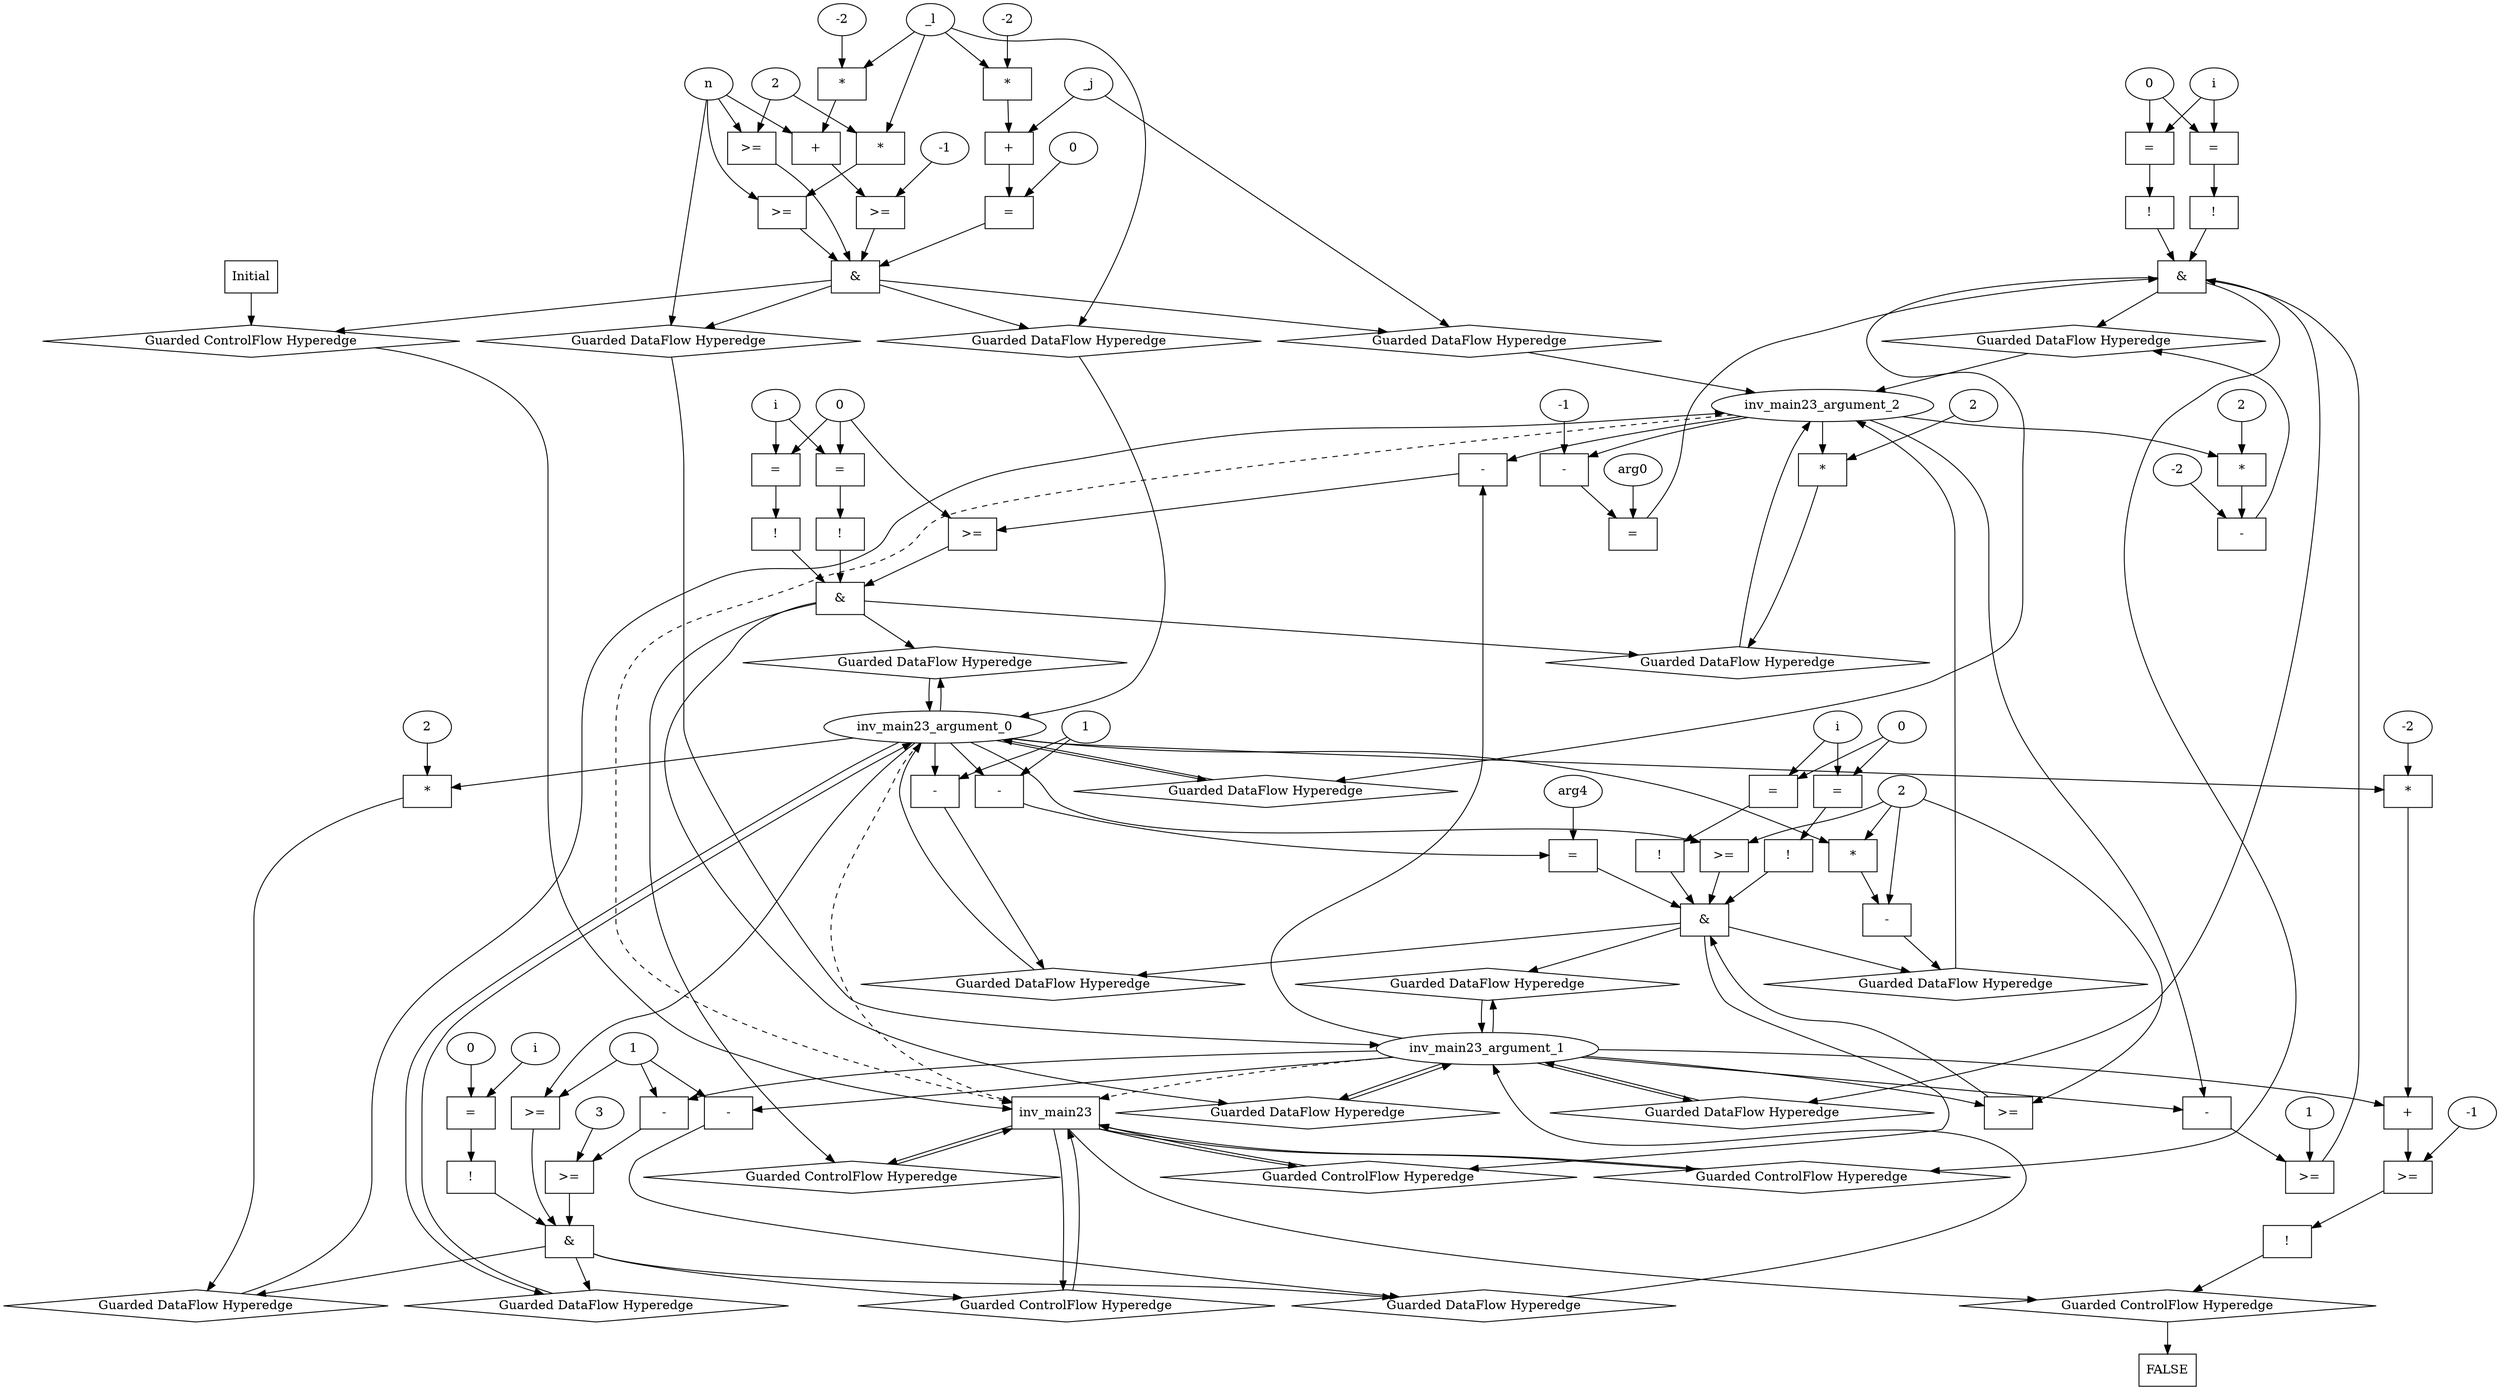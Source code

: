digraph dag {
inv_main23 [label="inv_main23" shape="rect"];
FALSE [label="FALSE" shape="rect"];
Initial [label="Initial" shape="rect"];
ControlFowHyperEdge_0 [label="Guarded ControlFlow Hyperedge" shape="diamond"];
Initial -> ControlFowHyperEdge_0[label=""]
ControlFowHyperEdge_0 -> inv_main23[label=""]
ControlFowHyperEdge_1 [label="Guarded ControlFlow Hyperedge" shape="diamond"];
inv_main23 -> ControlFowHyperEdge_1[label=""]
ControlFowHyperEdge_1 -> inv_main23[label=""]
ControlFowHyperEdge_2 [label="Guarded ControlFlow Hyperedge" shape="diamond"];
inv_main23 -> ControlFowHyperEdge_2[label=""]
ControlFowHyperEdge_2 -> inv_main23[label=""]
ControlFowHyperEdge_3 [label="Guarded ControlFlow Hyperedge" shape="diamond"];
inv_main23 -> ControlFowHyperEdge_3[label=""]
ControlFowHyperEdge_3 -> inv_main23[label=""]
ControlFowHyperEdge_4 [label="Guarded ControlFlow Hyperedge" shape="diamond"];
inv_main23 -> ControlFowHyperEdge_4[label=""]
ControlFowHyperEdge_4 -> inv_main23[label=""]
ControlFowHyperEdge_5 [label="Guarded ControlFlow Hyperedge" shape="diamond"];
inv_main23 -> ControlFowHyperEdge_5[label=""]
ControlFowHyperEdge_5 -> FALSE[label=""]
inv_main23_argument_0 [label="inv_main23_argument_0" shape="oval"];
inv_main23_argument_0 -> inv_main23[label="" style="dashed"]
inv_main23_argument_1 [label="inv_main23_argument_1" shape="oval"];
inv_main23_argument_1 -> inv_main23[label="" style="dashed"]
inv_main23_argument_2 [label="inv_main23_argument_2" shape="oval"];
inv_main23_argument_2 -> inv_main23[label="" style="dashed"]

xxxinv_main23___Initial_0xxx_and [label="&" shape="rect"];
xxxinv_main23___Initial_0xxxguard_0_node_0 [label=">=" shape="rect"];
xxxinv_main23___Initial_0xxxguard_0_node_1 [label="+" shape="rect"];
xxxinv_main23___Initial_0xxxguard_0_node_2 [label="*" shape="rect"];
xxxinv_main23___Initial_0xxxguard_0_node_3 [label="-2"];
xxxinv_main23___Initial_0xxxguard_0_node_6 [label="-1"];
xxxinv_main23___Initial_0xxxguard_0_node_1->xxxinv_main23___Initial_0xxxguard_0_node_0
xxxinv_main23___Initial_0xxxguard_0_node_6->xxxinv_main23___Initial_0xxxguard_0_node_0
xxxinv_main23___Initial_0xxxguard_0_node_2->xxxinv_main23___Initial_0xxxguard_0_node_1
xxxinv_main23___Initial_0xxxdataFlow1_node_0->xxxinv_main23___Initial_0xxxguard_0_node_1
xxxinv_main23___Initial_0xxxguard_0_node_3->xxxinv_main23___Initial_0xxxguard_0_node_2
xxxinv_main23___Initial_0xxxdataFlow_0_node_0->xxxinv_main23___Initial_0xxxguard_0_node_2

xxxinv_main23___Initial_0xxxguard_0_node_0->xxxinv_main23___Initial_0xxx_and [label=""];
xxxinv_main23___Initial_0xxxguard1_node_0 [label=">=" shape="rect"];
xxxinv_main23___Initial_0xxxguard1_node_1 [label="*" shape="rect"];
xxxinv_main23___Initial_0xxxguard1_node_2 [label="2"];
xxxinv_main23___Initial_0xxxguard1_node_1->xxxinv_main23___Initial_0xxxguard1_node_0
xxxinv_main23___Initial_0xxxdataFlow1_node_0->xxxinv_main23___Initial_0xxxguard1_node_0
xxxinv_main23___Initial_0xxxguard1_node_2->xxxinv_main23___Initial_0xxxguard1_node_1
xxxinv_main23___Initial_0xxxdataFlow_0_node_0->xxxinv_main23___Initial_0xxxguard1_node_1

xxxinv_main23___Initial_0xxxguard1_node_0->xxxinv_main23___Initial_0xxx_and [label=""];
xxxinv_main23___Initial_0xxxguard2_node_0 [label=">=" shape="rect"];
xxxinv_main23___Initial_0xxxguard1_node_2 [label="2"];
xxxinv_main23___Initial_0xxxdataFlow1_node_0->xxxinv_main23___Initial_0xxxguard2_node_0
xxxinv_main23___Initial_0xxxguard1_node_2->xxxinv_main23___Initial_0xxxguard2_node_0

xxxinv_main23___Initial_0xxxguard2_node_0->xxxinv_main23___Initial_0xxx_and [label=""];
xxxinv_main23___Initial_0xxxguard3_node_0 [label="=" shape="rect"];
xxxinv_main23___Initial_0xxxguard3_node_1 [label="+" shape="rect"];
xxxinv_main23___Initial_0xxxguard3_node_3 [label="*" shape="rect"];
xxxinv_main23___Initial_0xxxguard3_node_4 [label="-2"];
xxxinv_main23___Initial_0xxxguard3_node_6 [label="0"];
xxxinv_main23___Initial_0xxxguard3_node_1->xxxinv_main23___Initial_0xxxguard3_node_0
xxxinv_main23___Initial_0xxxguard3_node_6->xxxinv_main23___Initial_0xxxguard3_node_0
xxxinv_main23___Initial_0xxxdataFlow2_node_0->xxxinv_main23___Initial_0xxxguard3_node_1
xxxinv_main23___Initial_0xxxguard3_node_3->xxxinv_main23___Initial_0xxxguard3_node_1
xxxinv_main23___Initial_0xxxdataFlow_0_node_0->xxxinv_main23___Initial_0xxxguard3_node_3
xxxinv_main23___Initial_0xxxguard3_node_4->xxxinv_main23___Initial_0xxxguard3_node_3

xxxinv_main23___Initial_0xxxguard3_node_0->xxxinv_main23___Initial_0xxx_and [label=""];
xxxinv_main23___Initial_0xxx_and->ControlFowHyperEdge_0 [label=""];
xxxinv_main23___Initial_0xxxdataFlow_0_node_0 [label="_l"];

xxxinv_main23___Initial_0xxxdataFlow_0_node_0->DataFowHyperEdge_0_inv_main23_argument_0 [label=""];
xxxinv_main23___Initial_0xxxdataFlow1_node_0 [label="n"];

xxxinv_main23___Initial_0xxxdataFlow1_node_0->DataFowHyperEdge_0_inv_main23_argument_1 [label=""];
xxxinv_main23___Initial_0xxxdataFlow2_node_0 [label="_j"];

xxxinv_main23___Initial_0xxxdataFlow2_node_0->DataFowHyperEdge_0_inv_main23_argument_2 [label=""];
xxxinv_main23___inv_main23_1xxx_and [label="&" shape="rect"];
xxxinv_main23___inv_main23_1xxxguard_0_node_0 [label=">=" shape="rect"];
xxxinv_main23___inv_main23_1xxxguard_0_node_1 [label="-" shape="rect"];
xxxinv_main23___inv_main23_1xxxguard_0_node_4 [label="1"];
xxxinv_main23___inv_main23_1xxxguard_0_node_1->xxxinv_main23___inv_main23_1xxxguard_0_node_0
xxxinv_main23___inv_main23_1xxxguard_0_node_4->xxxinv_main23___inv_main23_1xxxguard_0_node_0
inv_main23_argument_1->xxxinv_main23___inv_main23_1xxxguard_0_node_1
inv_main23_argument_2->xxxinv_main23___inv_main23_1xxxguard_0_node_1

xxxinv_main23___inv_main23_1xxxguard_0_node_0->xxxinv_main23___inv_main23_1xxx_and [label=""];
xxxinv_main23___inv_main23_1xxxguard1_node_0 [label="!" shape="rect"];
xxxinv_main23___inv_main23_1xxxguard1_node_1 [label="=" shape="rect"];
xxxinv_main23___inv_main23_1xxxguard1_node_2 [label="i"];
xxxinv_main23___inv_main23_1xxxguard1_node_3 [label="0"];
xxxinv_main23___inv_main23_1xxxguard1_node_1->xxxinv_main23___inv_main23_1xxxguard1_node_0
xxxinv_main23___inv_main23_1xxxguard1_node_2->xxxinv_main23___inv_main23_1xxxguard1_node_1
xxxinv_main23___inv_main23_1xxxguard1_node_3->xxxinv_main23___inv_main23_1xxxguard1_node_1

xxxinv_main23___inv_main23_1xxxguard1_node_0->xxxinv_main23___inv_main23_1xxx_and [label=""];
xxxinv_main23___inv_main23_1xxxguard2_node_0 [label="!" shape="rect"];
xxxinv_main23___inv_main23_1xxxguard2_node_1 [label="=" shape="rect"];
xxxinv_main23___inv_main23_1xxxguard2_node_1->xxxinv_main23___inv_main23_1xxxguard2_node_0
xxxinv_main23___inv_main23_1xxxguard1_node_2->xxxinv_main23___inv_main23_1xxxguard2_node_1
xxxinv_main23___inv_main23_1xxxguard1_node_3->xxxinv_main23___inv_main23_1xxxguard2_node_1

xxxinv_main23___inv_main23_1xxxguard2_node_0->xxxinv_main23___inv_main23_1xxx_and [label=""];
xxxinv_main23___inv_main23_1xxxguard3_node_0 [label="=" shape="rect"];
xxxinv_main23___inv_main23_1xxxguard3_node_1 [label="-" shape="rect"];
xxxinv_main23___inv_main23_1xxxguard3_node_3 [label="-1"];
xxxinv_main23___inv_main23_1xxxguard3_node_4 [label="arg0"];
xxxinv_main23___inv_main23_1xxxguard3_node_1->xxxinv_main23___inv_main23_1xxxguard3_node_0
xxxinv_main23___inv_main23_1xxxguard3_node_4->xxxinv_main23___inv_main23_1xxxguard3_node_0
inv_main23_argument_2->xxxinv_main23___inv_main23_1xxxguard3_node_1
xxxinv_main23___inv_main23_1xxxguard3_node_3->xxxinv_main23___inv_main23_1xxxguard3_node_1

xxxinv_main23___inv_main23_1xxxguard3_node_0->xxxinv_main23___inv_main23_1xxx_and [label=""];
xxxinv_main23___inv_main23_1xxx_and->ControlFowHyperEdge_1 [label=""];
xxxinv_main23___inv_main23_1xxxdataFlow_0_node_0 [label="-" shape="rect"];
xxxinv_main23___inv_main23_1xxxdataFlow_0_node_1 [label="*" shape="rect"];
xxxinv_main23___inv_main23_1xxxdataFlow_0_node_2 [label="2"];
xxxinv_main23___inv_main23_1xxxdataFlow_0_node_4 [label="-2"];
xxxinv_main23___inv_main23_1xxxdataFlow_0_node_1->xxxinv_main23___inv_main23_1xxxdataFlow_0_node_0
xxxinv_main23___inv_main23_1xxxdataFlow_0_node_4->xxxinv_main23___inv_main23_1xxxdataFlow_0_node_0
xxxinv_main23___inv_main23_1xxxdataFlow_0_node_2->xxxinv_main23___inv_main23_1xxxdataFlow_0_node_1
inv_main23_argument_2->xxxinv_main23___inv_main23_1xxxdataFlow_0_node_1

xxxinv_main23___inv_main23_1xxxdataFlow_0_node_0->DataFowHyperEdge_1_inv_main23_argument_2 [label=""];
xxxinv_main23___inv_main23_2xxx_and [label="&" shape="rect"];
xxxinv_main23___inv_main23_2xxxguard_0_node_0 [label=">=" shape="rect"];
xxxinv_main23___inv_main23_2xxxguard_0_node_1 [label="0"];
xxxinv_main23___inv_main23_2xxxguard_0_node_2 [label="-" shape="rect"];
xxxinv_main23___inv_main23_2xxxguard_0_node_1->xxxinv_main23___inv_main23_2xxxguard_0_node_0
xxxinv_main23___inv_main23_2xxxguard_0_node_2->xxxinv_main23___inv_main23_2xxxguard_0_node_0
inv_main23_argument_2->xxxinv_main23___inv_main23_2xxxguard_0_node_2
inv_main23_argument_1->xxxinv_main23___inv_main23_2xxxguard_0_node_2

xxxinv_main23___inv_main23_2xxxguard_0_node_0->xxxinv_main23___inv_main23_2xxx_and [label=""];
xxxinv_main23___inv_main23_2xxxguard1_node_0 [label="!" shape="rect"];
xxxinv_main23___inv_main23_2xxxguard1_node_1 [label="=" shape="rect"];
xxxinv_main23___inv_main23_2xxxguard1_node_2 [label="i"];
xxxinv_main23___inv_main23_2xxxguard1_node_1->xxxinv_main23___inv_main23_2xxxguard1_node_0
xxxinv_main23___inv_main23_2xxxguard1_node_2->xxxinv_main23___inv_main23_2xxxguard1_node_1
xxxinv_main23___inv_main23_2xxxguard_0_node_1->xxxinv_main23___inv_main23_2xxxguard1_node_1

xxxinv_main23___inv_main23_2xxxguard1_node_0->xxxinv_main23___inv_main23_2xxx_and [label=""];
xxxinv_main23___inv_main23_2xxxguard2_node_0 [label="!" shape="rect"];
xxxinv_main23___inv_main23_2xxxguard2_node_1 [label="=" shape="rect"];
xxxinv_main23___inv_main23_2xxxguard2_node_1->xxxinv_main23___inv_main23_2xxxguard2_node_0
xxxinv_main23___inv_main23_2xxxguard1_node_2->xxxinv_main23___inv_main23_2xxxguard2_node_1
xxxinv_main23___inv_main23_2xxxguard_0_node_1->xxxinv_main23___inv_main23_2xxxguard2_node_1

xxxinv_main23___inv_main23_2xxxguard2_node_0->xxxinv_main23___inv_main23_2xxx_and [label=""];
xxxinv_main23___inv_main23_2xxx_and->ControlFowHyperEdge_2 [label=""];
xxxinv_main23___inv_main23_2xxxdataFlow_0_node_0 [label="*" shape="rect"];
xxxinv_main23___inv_main23_2xxxdataFlow_0_node_1 [label="2"];
xxxinv_main23___inv_main23_2xxxdataFlow_0_node_1->xxxinv_main23___inv_main23_2xxxdataFlow_0_node_0
inv_main23_argument_2->xxxinv_main23___inv_main23_2xxxdataFlow_0_node_0

xxxinv_main23___inv_main23_2xxxdataFlow_0_node_0->DataFowHyperEdge_2_inv_main23_argument_2 [label=""];
xxxinv_main23___inv_main23_3xxx_and [label="&" shape="rect"];
xxxinv_main23___inv_main23_3xxxguard3_node_0 [label=">=" shape="rect"];
inv_main23_argument_0->xxxinv_main23___inv_main23_3xxxguard3_node_0
xxxinv_main23___inv_main23_3xxxdataFlow1_node_2->xxxinv_main23___inv_main23_3xxxguard3_node_0

xxxinv_main23___inv_main23_3xxxguard3_node_0->xxxinv_main23___inv_main23_3xxx_and [label=""];
xxxinv_main23___inv_main23_3xxxguard1_node_0 [label="!" shape="rect"];
xxxinv_main23___inv_main23_3xxxguard1_node_1 [label="=" shape="rect"];
xxxinv_main23___inv_main23_3xxxguard1_node_2 [label="i"];
xxxinv_main23___inv_main23_3xxxguard1_node_3 [label="0"];
xxxinv_main23___inv_main23_3xxxguard1_node_1->xxxinv_main23___inv_main23_3xxxguard1_node_0
xxxinv_main23___inv_main23_3xxxguard1_node_2->xxxinv_main23___inv_main23_3xxxguard1_node_1
xxxinv_main23___inv_main23_3xxxguard1_node_3->xxxinv_main23___inv_main23_3xxxguard1_node_1

xxxinv_main23___inv_main23_3xxxguard1_node_0->xxxinv_main23___inv_main23_3xxx_and [label=""];
xxxinv_main23___inv_main23_3xxxguard4_node_0 [label="!" shape="rect"];
xxxinv_main23___inv_main23_3xxxguard4_node_1 [label="=" shape="rect"];
xxxinv_main23___inv_main23_3xxxguard4_node_1->xxxinv_main23___inv_main23_3xxxguard4_node_0
xxxinv_main23___inv_main23_3xxxguard1_node_2->xxxinv_main23___inv_main23_3xxxguard4_node_1
xxxinv_main23___inv_main23_3xxxguard1_node_3->xxxinv_main23___inv_main23_3xxxguard4_node_1

xxxinv_main23___inv_main23_3xxxguard4_node_0->xxxinv_main23___inv_main23_3xxx_and [label=""];
xxxinv_main23___inv_main23_3xxxguard2_node_0 [label=">=" shape="rect"];
inv_main23_argument_1->xxxinv_main23___inv_main23_3xxxguard2_node_0
xxxinv_main23___inv_main23_3xxxdataFlow1_node_2->xxxinv_main23___inv_main23_3xxxguard2_node_0

xxxinv_main23___inv_main23_3xxxguard2_node_0->xxxinv_main23___inv_main23_3xxx_and [label=""];
xxxinv_main23___inv_main23_3xxxguard_0_node_0 [label="=" shape="rect"];
xxxinv_main23___inv_main23_3xxxguard_0_node_1 [label="-" shape="rect"];
xxxinv_main23___inv_main23_3xxxguard_0_node_4 [label="arg4"];
xxxinv_main23___inv_main23_3xxxguard_0_node_1->xxxinv_main23___inv_main23_3xxxguard_0_node_0
xxxinv_main23___inv_main23_3xxxguard_0_node_4->xxxinv_main23___inv_main23_3xxxguard_0_node_0
inv_main23_argument_0->xxxinv_main23___inv_main23_3xxxguard_0_node_1
xxxinv_main23___inv_main23_3xxxdataFlow_0_node_2->xxxinv_main23___inv_main23_3xxxguard_0_node_1

xxxinv_main23___inv_main23_3xxxguard_0_node_0->xxxinv_main23___inv_main23_3xxx_and [label=""];
xxxinv_main23___inv_main23_3xxx_and->ControlFowHyperEdge_3 [label=""];
xxxinv_main23___inv_main23_3xxxdataFlow_0_node_0 [label="-" shape="rect"];
xxxinv_main23___inv_main23_3xxxdataFlow_0_node_2 [label="1"];
inv_main23_argument_0->xxxinv_main23___inv_main23_3xxxdataFlow_0_node_0
xxxinv_main23___inv_main23_3xxxdataFlow_0_node_2->xxxinv_main23___inv_main23_3xxxdataFlow_0_node_0

xxxinv_main23___inv_main23_3xxxdataFlow_0_node_0->DataFowHyperEdge_3_inv_main23_argument_0 [label=""];
xxxinv_main23___inv_main23_3xxxdataFlow1_node_0 [label="-" shape="rect"];
xxxinv_main23___inv_main23_3xxxdataFlow1_node_1 [label="*" shape="rect"];
xxxinv_main23___inv_main23_3xxxdataFlow1_node_2 [label="2"];
xxxinv_main23___inv_main23_3xxxdataFlow1_node_2 [label="2"];
xxxinv_main23___inv_main23_3xxxdataFlow1_node_1->xxxinv_main23___inv_main23_3xxxdataFlow1_node_0
xxxinv_main23___inv_main23_3xxxdataFlow1_node_2->xxxinv_main23___inv_main23_3xxxdataFlow1_node_0
xxxinv_main23___inv_main23_3xxxdataFlow1_node_2->xxxinv_main23___inv_main23_3xxxdataFlow1_node_1
inv_main23_argument_0->xxxinv_main23___inv_main23_3xxxdataFlow1_node_1

xxxinv_main23___inv_main23_3xxxdataFlow1_node_0->DataFowHyperEdge_3_inv_main23_argument_2 [label=""];
xxxinv_main23___inv_main23_4xxx_and [label="&" shape="rect"];
xxxinv_main23___inv_main23_4xxxguard_0_node_0 [label=">=" shape="rect"];
xxxinv_main23___inv_main23_4xxxguard_0_node_1 [label="-" shape="rect"];
xxxinv_main23___inv_main23_4xxxguard_0_node_4 [label="3"];
xxxinv_main23___inv_main23_4xxxguard_0_node_1->xxxinv_main23___inv_main23_4xxxguard_0_node_0
xxxinv_main23___inv_main23_4xxxguard_0_node_4->xxxinv_main23___inv_main23_4xxxguard_0_node_0
inv_main23_argument_1->xxxinv_main23___inv_main23_4xxxguard_0_node_1
xxxinv_main23___inv_main23_4xxxdataFlow1_node_2->xxxinv_main23___inv_main23_4xxxguard_0_node_1

xxxinv_main23___inv_main23_4xxxguard_0_node_0->xxxinv_main23___inv_main23_4xxx_and [label=""];
xxxinv_main23___inv_main23_4xxxguard1_node_0 [label=">=" shape="rect"];
xxxinv_main23___inv_main23_4xxxdataFlow1_node_2->xxxinv_main23___inv_main23_4xxxguard1_node_0
inv_main23_argument_0->xxxinv_main23___inv_main23_4xxxguard1_node_0

xxxinv_main23___inv_main23_4xxxguard1_node_0->xxxinv_main23___inv_main23_4xxx_and [label=""];
xxxinv_main23___inv_main23_4xxxguard2_node_0 [label="!" shape="rect"];
xxxinv_main23___inv_main23_4xxxguard2_node_1 [label="=" shape="rect"];
xxxinv_main23___inv_main23_4xxxguard2_node_2 [label="i"];
xxxinv_main23___inv_main23_4xxxguard2_node_3 [label="0"];
xxxinv_main23___inv_main23_4xxxguard2_node_1->xxxinv_main23___inv_main23_4xxxguard2_node_0
xxxinv_main23___inv_main23_4xxxguard2_node_2->xxxinv_main23___inv_main23_4xxxguard2_node_1
xxxinv_main23___inv_main23_4xxxguard2_node_3->xxxinv_main23___inv_main23_4xxxguard2_node_1

xxxinv_main23___inv_main23_4xxxguard2_node_0->xxxinv_main23___inv_main23_4xxx_and [label=""];
xxxinv_main23___inv_main23_4xxx_and->ControlFowHyperEdge_4 [label=""];

inv_main23_argument_0->DataFowHyperEdge_4_inv_main23_argument_0 [label=""];
xxxinv_main23___inv_main23_4xxxdataFlow1_node_0 [label="-" shape="rect"];
xxxinv_main23___inv_main23_4xxxdataFlow1_node_2 [label="1"];
inv_main23_argument_1->xxxinv_main23___inv_main23_4xxxdataFlow1_node_0
xxxinv_main23___inv_main23_4xxxdataFlow1_node_2->xxxinv_main23___inv_main23_4xxxdataFlow1_node_0

xxxinv_main23___inv_main23_4xxxdataFlow1_node_0->DataFowHyperEdge_4_inv_main23_argument_1 [label=""];
xxxinv_main23___inv_main23_4xxxdataFlow2_node_0 [label="*" shape="rect"];
xxxinv_main23___inv_main23_4xxxdataFlow2_node_1 [label="2"];
xxxinv_main23___inv_main23_4xxxdataFlow2_node_1->xxxinv_main23___inv_main23_4xxxdataFlow2_node_0
inv_main23_argument_0->xxxinv_main23___inv_main23_4xxxdataFlow2_node_0

xxxinv_main23___inv_main23_4xxxdataFlow2_node_0->DataFowHyperEdge_4_inv_main23_argument_2 [label=""];
xxxFALSE___inv_main23_5xxxguard_0_node_0 [label="!" shape="rect"];
xxxFALSE___inv_main23_5xxxguard_0_node_1 [label=">=" shape="rect"];
xxxFALSE___inv_main23_5xxxguard_0_node_2 [label="+" shape="rect"];
xxxFALSE___inv_main23_5xxxguard_0_node_3 [label="*" shape="rect"];
xxxFALSE___inv_main23_5xxxguard_0_node_4 [label="-2"];
xxxFALSE___inv_main23_5xxxguard_0_node_7 [label="-1"];
xxxFALSE___inv_main23_5xxxguard_0_node_1->xxxFALSE___inv_main23_5xxxguard_0_node_0
xxxFALSE___inv_main23_5xxxguard_0_node_2->xxxFALSE___inv_main23_5xxxguard_0_node_1
xxxFALSE___inv_main23_5xxxguard_0_node_7->xxxFALSE___inv_main23_5xxxguard_0_node_1
xxxFALSE___inv_main23_5xxxguard_0_node_3->xxxFALSE___inv_main23_5xxxguard_0_node_2
inv_main23_argument_1->xxxFALSE___inv_main23_5xxxguard_0_node_2
xxxFALSE___inv_main23_5xxxguard_0_node_4->xxxFALSE___inv_main23_5xxxguard_0_node_3
inv_main23_argument_0->xxxFALSE___inv_main23_5xxxguard_0_node_3

xxxFALSE___inv_main23_5xxxguard_0_node_0->ControlFowHyperEdge_5 [label=""];
DataFowHyperEdge_0_inv_main23_argument_0 [label="Guarded DataFlow Hyperedge" shape="diamond"];
DataFowHyperEdge_0_inv_main23_argument_0 -> inv_main23_argument_0[label=""]
xxxinv_main23___Initial_0xxx_and -> DataFowHyperEdge_0_inv_main23_argument_0[label=""]
DataFowHyperEdge_0_inv_main23_argument_1 [label="Guarded DataFlow Hyperedge" shape="diamond"];
DataFowHyperEdge_0_inv_main23_argument_1 -> inv_main23_argument_1[label=""]
xxxinv_main23___Initial_0xxx_and -> DataFowHyperEdge_0_inv_main23_argument_1[label=""]
DataFowHyperEdge_0_inv_main23_argument_2 [label="Guarded DataFlow Hyperedge" shape="diamond"];
DataFowHyperEdge_0_inv_main23_argument_2 -> inv_main23_argument_2[label=""]
xxxinv_main23___Initial_0xxx_and -> DataFowHyperEdge_0_inv_main23_argument_2[label=""]
DataFowHyperEdge_1_inv_main23_argument_0 [label="Guarded DataFlow Hyperedge" shape="diamond"];
DataFowHyperEdge_1_inv_main23_argument_0 -> inv_main23_argument_0[label=""]
xxxinv_main23___inv_main23_1xxx_and -> DataFowHyperEdge_1_inv_main23_argument_0[label=""]
DataFowHyperEdge_1_inv_main23_argument_1 [label="Guarded DataFlow Hyperedge" shape="diamond"];
DataFowHyperEdge_1_inv_main23_argument_1 -> inv_main23_argument_1[label=""]
xxxinv_main23___inv_main23_1xxx_and -> DataFowHyperEdge_1_inv_main23_argument_1[label=""]
DataFowHyperEdge_1_inv_main23_argument_2 [label="Guarded DataFlow Hyperedge" shape="diamond"];
DataFowHyperEdge_1_inv_main23_argument_2 -> inv_main23_argument_2[label=""]
xxxinv_main23___inv_main23_1xxx_and -> DataFowHyperEdge_1_inv_main23_argument_2[label=""]
DataFowHyperEdge_2_inv_main23_argument_0 [label="Guarded DataFlow Hyperedge" shape="diamond"];
DataFowHyperEdge_2_inv_main23_argument_0 -> inv_main23_argument_0[label=""]
xxxinv_main23___inv_main23_2xxx_and -> DataFowHyperEdge_2_inv_main23_argument_0[label=""]
DataFowHyperEdge_2_inv_main23_argument_1 [label="Guarded DataFlow Hyperedge" shape="diamond"];
DataFowHyperEdge_2_inv_main23_argument_1 -> inv_main23_argument_1[label=""]
xxxinv_main23___inv_main23_2xxx_and -> DataFowHyperEdge_2_inv_main23_argument_1[label=""]
DataFowHyperEdge_2_inv_main23_argument_2 [label="Guarded DataFlow Hyperedge" shape="diamond"];
DataFowHyperEdge_2_inv_main23_argument_2 -> inv_main23_argument_2[label=""]
xxxinv_main23___inv_main23_2xxx_and -> DataFowHyperEdge_2_inv_main23_argument_2[label=""]
DataFowHyperEdge_3_inv_main23_argument_0 [label="Guarded DataFlow Hyperedge" shape="diamond"];
DataFowHyperEdge_3_inv_main23_argument_0 -> inv_main23_argument_0[label=""]
xxxinv_main23___inv_main23_3xxx_and -> DataFowHyperEdge_3_inv_main23_argument_0[label=""]
DataFowHyperEdge_3_inv_main23_argument_1 [label="Guarded DataFlow Hyperedge" shape="diamond"];
DataFowHyperEdge_3_inv_main23_argument_1 -> inv_main23_argument_1[label=""]
xxxinv_main23___inv_main23_3xxx_and -> DataFowHyperEdge_3_inv_main23_argument_1[label=""]
DataFowHyperEdge_3_inv_main23_argument_2 [label="Guarded DataFlow Hyperedge" shape="diamond"];
DataFowHyperEdge_3_inv_main23_argument_2 -> inv_main23_argument_2[label=""]
xxxinv_main23___inv_main23_3xxx_and -> DataFowHyperEdge_3_inv_main23_argument_2[label=""]
DataFowHyperEdge_4_inv_main23_argument_0 [label="Guarded DataFlow Hyperedge" shape="diamond"];
DataFowHyperEdge_4_inv_main23_argument_0 -> inv_main23_argument_0[label=""]
xxxinv_main23___inv_main23_4xxx_and -> DataFowHyperEdge_4_inv_main23_argument_0[label=""]
DataFowHyperEdge_4_inv_main23_argument_1 [label="Guarded DataFlow Hyperedge" shape="diamond"];
DataFowHyperEdge_4_inv_main23_argument_1 -> inv_main23_argument_1[label=""]
xxxinv_main23___inv_main23_4xxx_and -> DataFowHyperEdge_4_inv_main23_argument_1[label=""]
DataFowHyperEdge_4_inv_main23_argument_2 [label="Guarded DataFlow Hyperedge" shape="diamond"];
DataFowHyperEdge_4_inv_main23_argument_2 -> inv_main23_argument_2[label=""]
xxxinv_main23___inv_main23_4xxx_and -> DataFowHyperEdge_4_inv_main23_argument_2[label=""]
inv_main23_argument_0 -> DataFowHyperEdge_1_inv_main23_argument_0[label=""]
inv_main23_argument_1 -> DataFowHyperEdge_1_inv_main23_argument_1[label=""]
inv_main23_argument_0 -> DataFowHyperEdge_2_inv_main23_argument_0[label=""]
inv_main23_argument_1 -> DataFowHyperEdge_2_inv_main23_argument_1[label=""]
inv_main23_argument_1 -> DataFowHyperEdge_3_inv_main23_argument_1[label=""]
}
